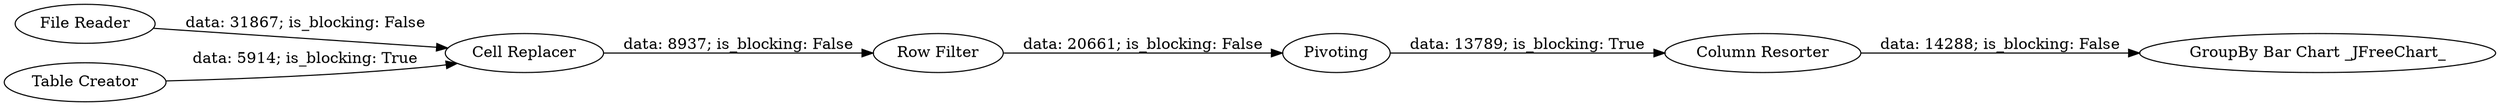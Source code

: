 digraph {
	"-3570374425714058481_6" [label="Cell Replacer"]
	"-3570374425714058481_2" [label="File Reader"]
	"-3570374425714058481_8" [label=Pivoting]
	"-3570374425714058481_10" [label="Row Filter"]
	"-3570374425714058481_9" [label="Column Resorter"]
	"-3570374425714058481_4" [label="Table Creator"]
	"-3570374425714058481_7" [label="GroupBy Bar Chart _JFreeChart_"]
	"-3570374425714058481_6" -> "-3570374425714058481_10" [label="data: 8937; is_blocking: False"]
	"-3570374425714058481_8" -> "-3570374425714058481_9" [label="data: 13789; is_blocking: True"]
	"-3570374425714058481_9" -> "-3570374425714058481_7" [label="data: 14288; is_blocking: False"]
	"-3570374425714058481_2" -> "-3570374425714058481_6" [label="data: 31867; is_blocking: False"]
	"-3570374425714058481_4" -> "-3570374425714058481_6" [label="data: 5914; is_blocking: True"]
	"-3570374425714058481_10" -> "-3570374425714058481_8" [label="data: 20661; is_blocking: False"]
	rankdir=LR
}
